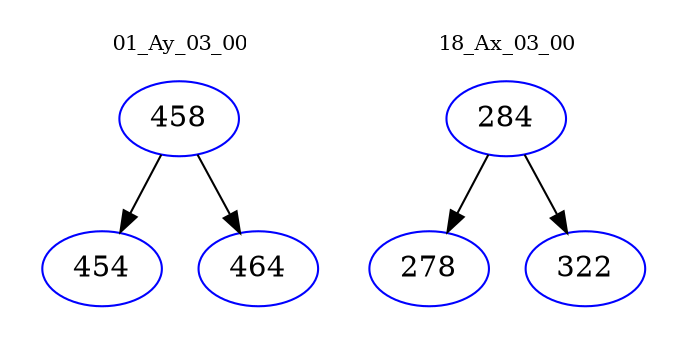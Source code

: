 digraph{
subgraph cluster_0 {
color = white
label = "01_Ay_03_00";
fontsize=10;
T0_458 [label="458", color="blue"]
T0_458 -> T0_454 [color="black"]
T0_454 [label="454", color="blue"]
T0_458 -> T0_464 [color="black"]
T0_464 [label="464", color="blue"]
}
subgraph cluster_1 {
color = white
label = "18_Ax_03_00";
fontsize=10;
T1_284 [label="284", color="blue"]
T1_284 -> T1_278 [color="black"]
T1_278 [label="278", color="blue"]
T1_284 -> T1_322 [color="black"]
T1_322 [label="322", color="blue"]
}
}
